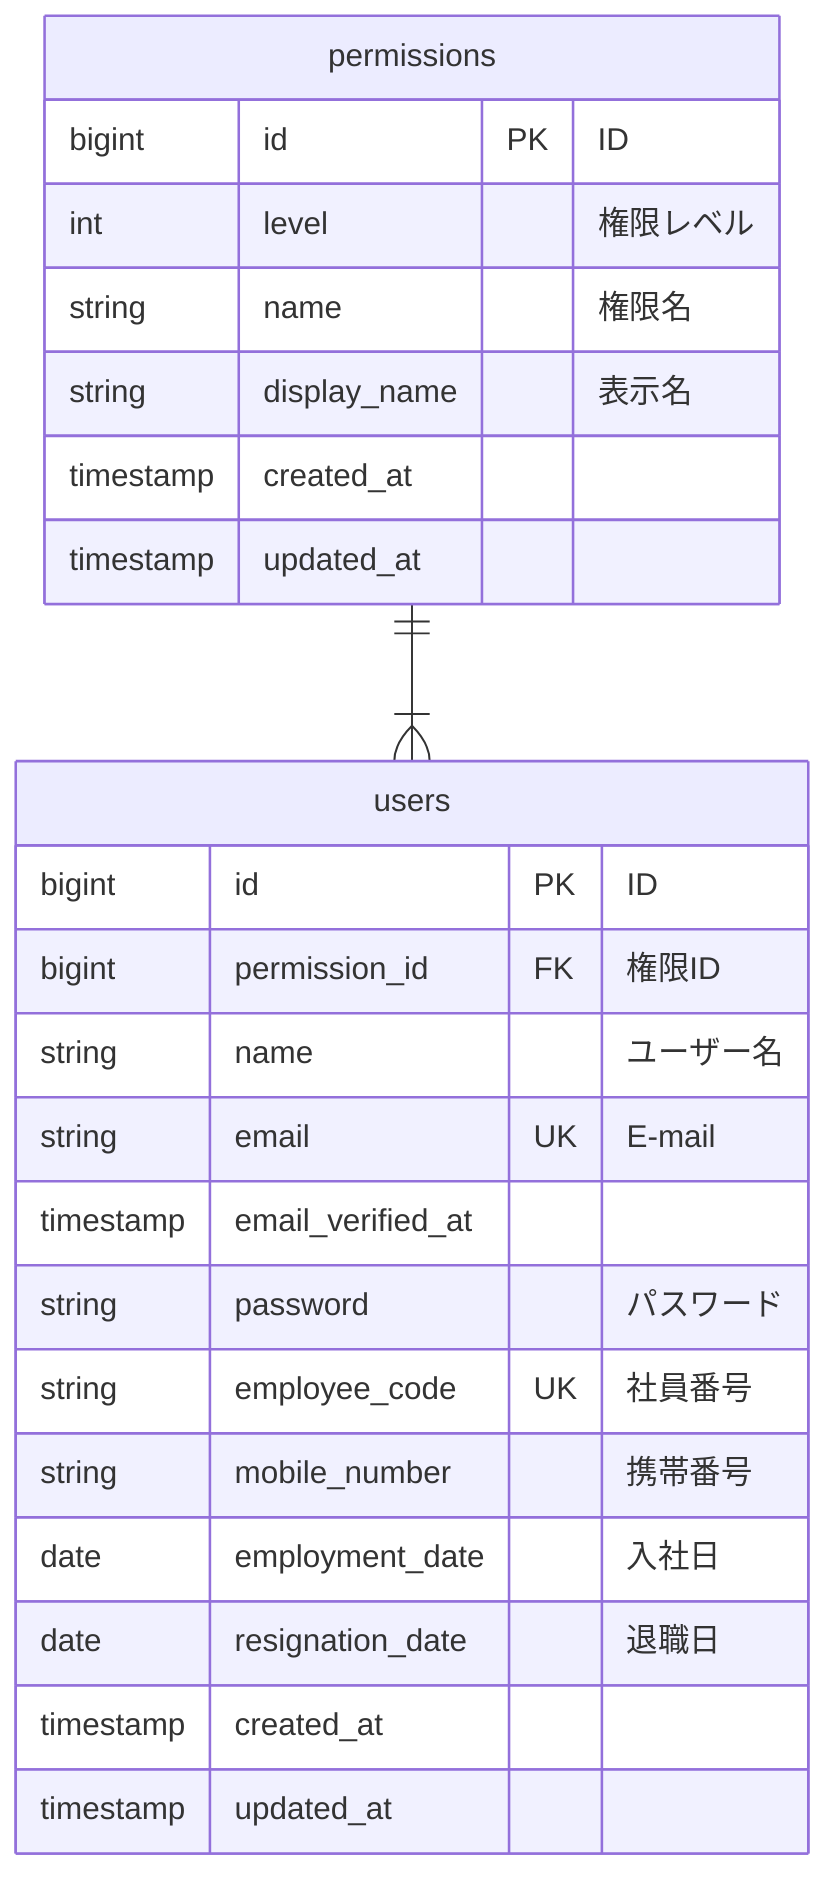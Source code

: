erDiagram

  %% Table relationships
  permissions ||--|{ users : ""

  %% Table definitions

  %% 権限
  permissions {
    bigint id PK "ID"
    int level "権限レベル"
    string name "権限名"
    string display_name "表示名"
    timestamp created_at
    timestamp updated_at
  }

  %% ユーザー
  users {
    bigint id PK "ID"
    bigint permission_id FK "権限ID"
    string name "ユーザー名"
    string email UK "E-mail"
    timestamp email_verified_at
    string password "パスワード"
    string employee_code UK "社員番号"
    string mobile_number "携帯番号"
    date employment_date "入社日"
    date resignation_date "退職日"
    timestamp created_at
    timestamp updated_at
  }